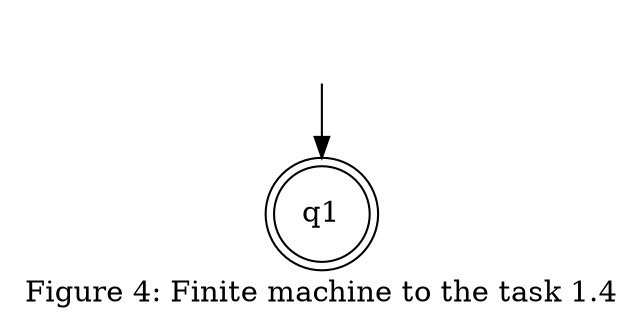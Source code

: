 digraph {
    "" [shape=none]
    q1 [shape="doublecircle"]
    "" -> q1
    label = "Figure 4: Finite machine to the task 1.4"
}